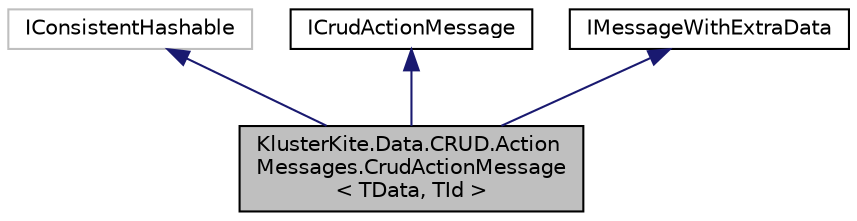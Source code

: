 digraph "KlusterKite.Data.CRUD.ActionMessages.CrudActionMessage&lt; TData, TId &gt;"
{
  edge [fontname="Helvetica",fontsize="10",labelfontname="Helvetica",labelfontsize="10"];
  node [fontname="Helvetica",fontsize="10",shape=record];
  Node4 [label="KlusterKite.Data.CRUD.Action\lMessages.CrudActionMessage\l\< TData, TId \>",height=0.2,width=0.4,color="black", fillcolor="grey75", style="filled", fontcolor="black"];
  Node5 -> Node4 [dir="back",color="midnightblue",fontsize="10",style="solid",fontname="Helvetica"];
  Node5 [label="IConsistentHashable",height=0.2,width=0.4,color="grey75", fillcolor="white", style="filled"];
  Node6 -> Node4 [dir="back",color="midnightblue",fontsize="10",style="solid",fontname="Helvetica"];
  Node6 [label="ICrudActionMessage",height=0.2,width=0.4,color="black", fillcolor="white", style="filled",URL="$interface_kluster_kite_1_1_data_1_1_c_r_u_d_1_1_action_messages_1_1_i_crud_action_message.html",tooltip="Request to process some data action "];
  Node7 -> Node4 [dir="back",color="midnightblue",fontsize="10",style="solid",fontname="Helvetica"];
  Node7 [label="IMessageWithExtraData",height=0.2,width=0.4,color="black", fillcolor="white", style="filled",URL="$interface_kluster_kite_1_1_data_1_1_c_r_u_d_1_1_i_message_with_extra_data.html",tooltip="Message contains additional data, that should be returned with response (a was provided in request) ..."];
}
